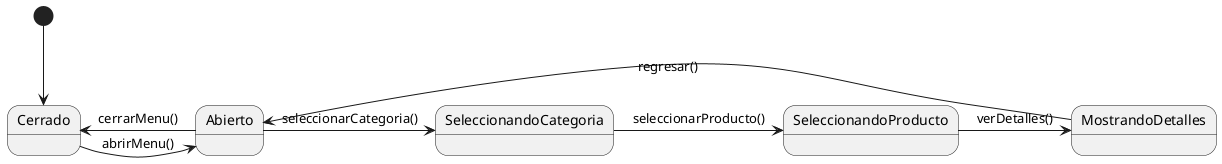 @startuml
top to bottom direction

[*] --> Cerrado

Cerrado -> Abierto : abrirMenu()
Abierto -> SeleccionandoCategoria : seleccionarCategoria()
SeleccionandoCategoria -> SeleccionandoProducto : seleccionarProducto()
SeleccionandoProducto -> MostrandoDetalles : verDetalles()
MostrandoDetalles -> Abierto : regresar()
Abierto -> Cerrado : cerrarMenu()
@enduml